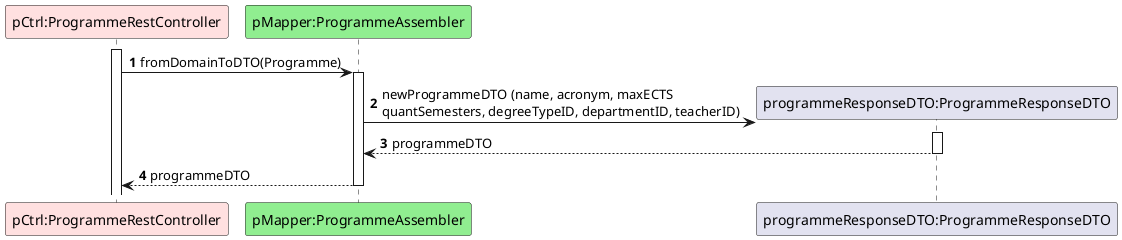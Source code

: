 @startuml
autonumber

participant "pCtrl:ProgrammeRestController" as C #implementation
participant "pMapper:ProgrammeAssembler" as PA #lightgreen
participant "programmeResponseDTO:ProgrammeResponseDTO" as PDTO

activate C
C -> PA ++: fromDomainToDTO(Programme)
PA -> PDTO**: newProgrammeDTO (name, acronym, maxECTS \nquantSemesters, degreeTypeID, departmentID, teacherID)
activate PDTO
PDTO --> PA--: programmeDTO
PA --> C--: programmeDTO

@enduml